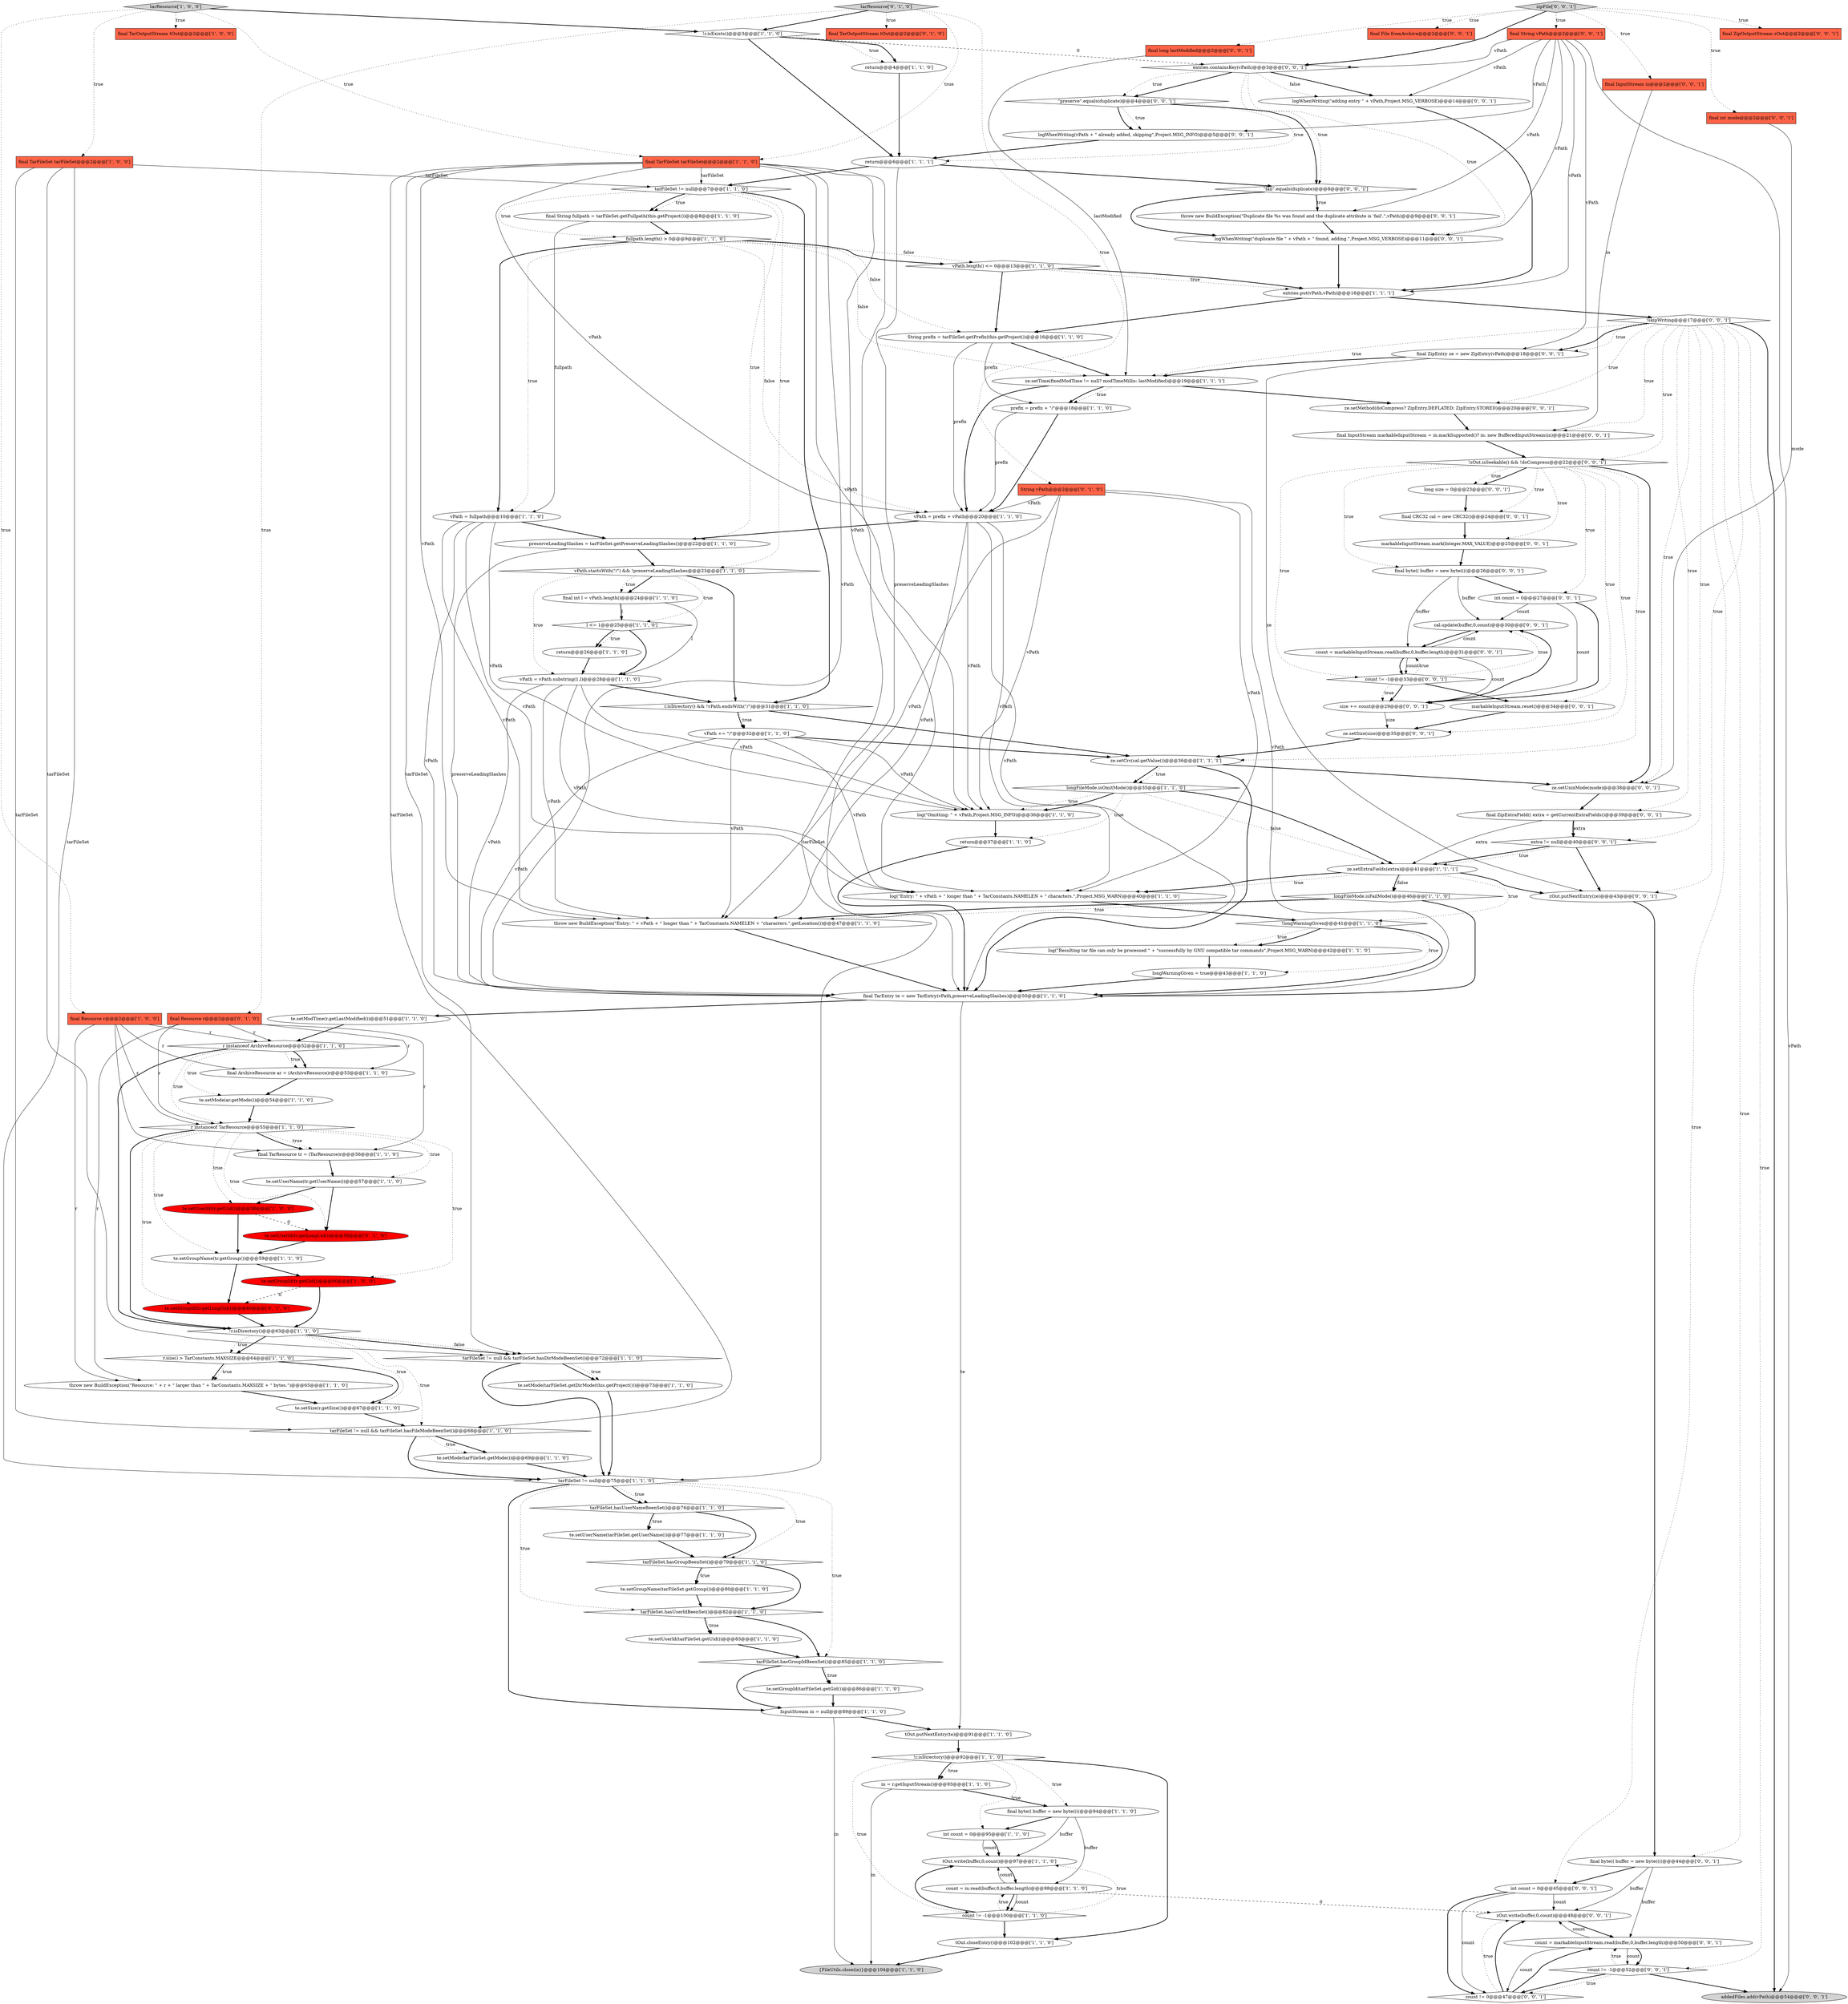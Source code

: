 digraph {
23 [style = filled, label = "r.isDirectory() && !vPath.endsWith(\"/\")@@@31@@@['1', '1', '0']", fillcolor = white, shape = diamond image = "AAA0AAABBB1BBB"];
80 [style = filled, label = "te.setUserId(tr.getLongUid())@@@58@@@['0', '1', '0']", fillcolor = red, shape = ellipse image = "AAA1AAABBB2BBB"];
21 [style = filled, label = "longWarningGiven = true@@@43@@@['1', '1', '0']", fillcolor = white, shape = ellipse image = "AAA0AAABBB1BBB"];
15 [style = filled, label = "throw new BuildException(\"Resource: \" + r + \" larger than \" + TarConstants.MAXSIZE + \" bytes.\")@@@65@@@['1', '1', '0']", fillcolor = white, shape = ellipse image = "AAA0AAABBB1BBB"];
29 [style = filled, label = "!longWarningGiven@@@41@@@['1', '1', '0']", fillcolor = white, shape = diamond image = "AAA0AAABBB1BBB"];
89 [style = filled, label = "final long lastModified@@@2@@@['0', '0', '1']", fillcolor = tomato, shape = box image = "AAA0AAABBB3BBB"];
88 [style = filled, label = "logWhenWriting(vPath + \" already added, skipping\",Project.MSG_INFO)@@@5@@@['0', '0', '1']", fillcolor = white, shape = ellipse image = "AAA0AAABBB3BBB"];
99 [style = filled, label = "ze.setUnixMode(mode)@@@38@@@['0', '0', '1']", fillcolor = white, shape = ellipse image = "AAA0AAABBB3BBB"];
110 [style = filled, label = "final byte(( buffer = new byte((((@@@44@@@['0', '0', '1']", fillcolor = white, shape = ellipse image = "AAA0AAABBB3BBB"];
43 [style = filled, label = "tarFileSet != null && tarFileSet.hasDirModeBeenSet()@@@72@@@['1', '1', '0']", fillcolor = white, shape = diamond image = "AAA0AAABBB1BBB"];
70 [style = filled, label = "vPath = fullpath@@@10@@@['1', '1', '0']", fillcolor = white, shape = ellipse image = "AAA0AAABBB1BBB"];
59 [style = filled, label = "te.setUserName(tr.getUserName())@@@57@@@['1', '1', '0']", fillcolor = white, shape = ellipse image = "AAA0AAABBB1BBB"];
67 [style = filled, label = "tOut.closeEntry()@@@102@@@['1', '1', '0']", fillcolor = white, shape = ellipse image = "AAA0AAABBB1BBB"];
122 [style = filled, label = "zOut.write(buffer,0,count)@@@48@@@['0', '0', '1']", fillcolor = white, shape = ellipse image = "AAA0AAABBB3BBB"];
58 [style = filled, label = "prefix = prefix + \"/\"@@@18@@@['1', '1', '0']", fillcolor = white, shape = ellipse image = "AAA0AAABBB1BBB"];
95 [style = filled, label = "extra != null@@@40@@@['0', '0', '1']", fillcolor = white, shape = diamond image = "AAA0AAABBB3BBB"];
104 [style = filled, label = "final ZipEntry ze = new ZipEntry(vPath)@@@18@@@['0', '0', '1']", fillcolor = white, shape = ellipse image = "AAA0AAABBB3BBB"];
14 [style = filled, label = "r instanceof TarResource@@@55@@@['1', '1', '0']", fillcolor = white, shape = diamond image = "AAA0AAABBB1BBB"];
100 [style = filled, label = "final ZipExtraField(( extra = getCurrentExtraFields()@@@39@@@['0', '0', '1']", fillcolor = white, shape = ellipse image = "AAA0AAABBB3BBB"];
117 [style = filled, label = "\"fail\".equals(duplicate)@@@8@@@['0', '0', '1']", fillcolor = white, shape = diamond image = "AAA0AAABBB3BBB"];
109 [style = filled, label = "cal.update(buffer,0,count)@@@30@@@['0', '0', '1']", fillcolor = white, shape = ellipse image = "AAA0AAABBB3BBB"];
51 [style = filled, label = "fullpath.length() > 0@@@9@@@['1', '1', '0']", fillcolor = white, shape = diamond image = "AAA0AAABBB1BBB"];
64 [style = filled, label = "return@@@4@@@['1', '1', '0']", fillcolor = white, shape = ellipse image = "AAA0AAABBB1BBB"];
50 [style = filled, label = "{FileUtils.close(in)}@@@104@@@['1', '1', '0']", fillcolor = lightgray, shape = ellipse image = "AAA0AAABBB1BBB"];
118 [style = filled, label = "count = markableInputStream.read(buffer,0,buffer.length)@@@31@@@['0', '0', '1']", fillcolor = white, shape = ellipse image = "AAA0AAABBB3BBB"];
46 [style = filled, label = "return@@@26@@@['1', '1', '0']", fillcolor = white, shape = ellipse image = "AAA0AAABBB1BBB"];
108 [style = filled, label = "long size = 0@@@23@@@['0', '0', '1']", fillcolor = white, shape = ellipse image = "AAA0AAABBB3BBB"];
114 [style = filled, label = "size += count@@@29@@@['0', '0', '1']", fillcolor = white, shape = ellipse image = "AAA0AAABBB3BBB"];
98 [style = filled, label = "int count = 0@@@45@@@['0', '0', '1']", fillcolor = white, shape = ellipse image = "AAA0AAABBB3BBB"];
69 [style = filled, label = "longFileMode.isFailMode()@@@46@@@['1', '1', '0']", fillcolor = white, shape = diamond image = "AAA0AAABBB1BBB"];
10 [style = filled, label = "vPath += \"/\"@@@32@@@['1', '1', '0']", fillcolor = white, shape = ellipse image = "AAA0AAABBB1BBB"];
34 [style = filled, label = "final int l = vPath.length()@@@24@@@['1', '1', '0']", fillcolor = white, shape = ellipse image = "AAA0AAABBB1BBB"];
53 [style = filled, label = "longFileMode.isOmitMode()@@@35@@@['1', '1', '0']", fillcolor = white, shape = diamond image = "AAA0AAABBB1BBB"];
73 [style = filled, label = "tarResource['1', '0', '0']", fillcolor = lightgray, shape = diamond image = "AAA0AAABBB1BBB"];
36 [style = filled, label = "log(\"Resulting tar file can only be processed \" + \"successfully by GNU compatible tar commands\",Project.MSG_WARN)@@@42@@@['1', '1', '0']", fillcolor = white, shape = ellipse image = "AAA0AAABBB1BBB"];
20 [style = filled, label = "tarFileSet != null@@@75@@@['1', '1', '0']", fillcolor = white, shape = diamond image = "AAA0AAABBB1BBB"];
54 [style = filled, label = "ze.setCrc(cal.getValue())@@@36@@@['1', '1', '1']", fillcolor = white, shape = ellipse image = "AAA0AAABBB1BBB"];
92 [style = filled, label = "\"preserve\".equals(duplicate)@@@4@@@['0', '0', '1']", fillcolor = white, shape = diamond image = "AAA0AAABBB3BBB"];
103 [style = filled, label = "final ZipOutputStream zOut@@@2@@@['0', '0', '1']", fillcolor = tomato, shape = box image = "AAA0AAABBB3BBB"];
96 [style = filled, label = "markableInputStream.mark(Integer.MAX_VALUE)@@@25@@@['0', '0', '1']", fillcolor = white, shape = ellipse image = "AAA0AAABBB3BBB"];
28 [style = filled, label = "entries.put(vPath,vPath)@@@16@@@['1', '1', '1']", fillcolor = white, shape = ellipse image = "AAA0AAABBB1BBB"];
3 [style = filled, label = "ze.setTime(fixedModTime != null? modTimeMillis: lastModified)@@@19@@@['1', '1', '1']", fillcolor = white, shape = ellipse image = "AAA0AAABBB1BBB"];
79 [style = filled, label = "final Resource r@@@2@@@['0', '1', '0']", fillcolor = tomato, shape = box image = "AAA0AAABBB2BBB"];
76 [style = filled, label = "te.setGroupId(tr.getLongGid())@@@60@@@['0', '1', '0']", fillcolor = red, shape = ellipse image = "AAA1AAABBB2BBB"];
16 [style = filled, label = "tOut.write(buffer,0,count)@@@97@@@['1', '1', '0']", fillcolor = white, shape = ellipse image = "AAA0AAABBB1BBB"];
93 [style = filled, label = "throw new BuildException(\"Duplicate file %s was found and the duplicate attribute is 'fail'.\",vPath)@@@9@@@['0', '0', '1']", fillcolor = white, shape = ellipse image = "AAA0AAABBB3BBB"];
32 [style = filled, label = "int count = 0@@@95@@@['1', '1', '0']", fillcolor = white, shape = ellipse image = "AAA0AAABBB1BBB"];
39 [style = filled, label = "te.setUserId(tarFileSet.getUid())@@@83@@@['1', '1', '0']", fillcolor = white, shape = ellipse image = "AAA0AAABBB1BBB"];
1 [style = filled, label = "ze.setExtraFields(extra)@@@41@@@['1', '1', '1']", fillcolor = white, shape = ellipse image = "AAA0AAABBB1BBB"];
112 [style = filled, label = "ze.setSize(size)@@@35@@@['0', '0', '1']", fillcolor = white, shape = ellipse image = "AAA0AAABBB3BBB"];
105 [style = filled, label = "count != -1@@@33@@@['0', '0', '1']", fillcolor = white, shape = diamond image = "AAA0AAABBB3BBB"];
45 [style = filled, label = "te.setModTime(r.getLastModified())@@@51@@@['1', '1', '0']", fillcolor = white, shape = ellipse image = "AAA0AAABBB1BBB"];
35 [style = filled, label = "te.setGroupId(tr.getGid())@@@60@@@['1', '0', '0']", fillcolor = red, shape = ellipse image = "AAA1AAABBB1BBB"];
0 [style = filled, label = "vPath.length() <= 0@@@13@@@['1', '1', '0']", fillcolor = white, shape = diamond image = "AAA0AAABBB1BBB"];
5 [style = filled, label = "return@@@6@@@['1', '1', '1']", fillcolor = white, shape = ellipse image = "AAA0AAABBB1BBB"];
78 [style = filled, label = "String vPath@@@2@@@['0', '1', '0']", fillcolor = tomato, shape = box image = "AAA0AAABBB2BBB"];
74 [style = filled, label = "return@@@37@@@['1', '1', '0']", fillcolor = white, shape = ellipse image = "AAA0AAABBB1BBB"];
86 [style = filled, label = "!skipWriting@@@17@@@['0', '0', '1']", fillcolor = white, shape = diamond image = "AAA0AAABBB3BBB"];
87 [style = filled, label = "logWhenWriting(\"duplicate file \" + vPath + \" found, adding.\",Project.MSG_VERBOSE)@@@11@@@['0', '0', '1']", fillcolor = white, shape = ellipse image = "AAA0AAABBB3BBB"];
11 [style = filled, label = "te.setMode(ar.getMode())@@@54@@@['1', '1', '0']", fillcolor = white, shape = ellipse image = "AAA0AAABBB1BBB"];
85 [style = filled, label = "final String vPath@@@2@@@['0', '0', '1']", fillcolor = tomato, shape = box image = "AAA0AAABBB3BBB"];
24 [style = filled, label = "tarFileSet != null@@@7@@@['1', '1', '0']", fillcolor = white, shape = diamond image = "AAA0AAABBB1BBB"];
101 [style = filled, label = "final InputStream in@@@2@@@['0', '0', '1']", fillcolor = tomato, shape = box image = "AAA0AAABBB3BBB"];
52 [style = filled, label = "!r.isDirectory()@@@92@@@['1', '1', '0']", fillcolor = white, shape = diamond image = "AAA0AAABBB1BBB"];
107 [style = filled, label = "!zOut.isSeekable() && !doCompress@@@22@@@['0', '0', '1']", fillcolor = white, shape = diamond image = "AAA0AAABBB3BBB"];
72 [style = filled, label = "log(\"Entry: \" + vPath + \" longer than \" + TarConstants.NAMELEN + \" characters.\",Project.MSG_WARN)@@@40@@@['1', '1', '0']", fillcolor = white, shape = ellipse image = "AAA0AAABBB1BBB"];
116 [style = filled, label = "count != -1@@@52@@@['0', '0', '1']", fillcolor = white, shape = diamond image = "AAA0AAABBB3BBB"];
42 [style = filled, label = "te.setUserName(tarFileSet.getUserName())@@@77@@@['1', '1', '0']", fillcolor = white, shape = ellipse image = "AAA0AAABBB1BBB"];
97 [style = filled, label = "addedFiles.add(vPath)@@@54@@@['0', '0', '1']", fillcolor = lightgray, shape = ellipse image = "AAA0AAABBB3BBB"];
2 [style = filled, label = "InputStream in = null@@@89@@@['1', '1', '0']", fillcolor = white, shape = ellipse image = "AAA0AAABBB1BBB"];
121 [style = filled, label = "count != 0@@@47@@@['0', '0', '1']", fillcolor = white, shape = diamond image = "AAA0AAABBB3BBB"];
113 [style = filled, label = "final CRC32 cal = new CRC32()@@@24@@@['0', '0', '1']", fillcolor = white, shape = ellipse image = "AAA0AAABBB3BBB"];
17 [style = filled, label = "te.setMode(tarFileSet.getDirMode(this.getProject()))@@@73@@@['1', '1', '0']", fillcolor = white, shape = ellipse image = "AAA0AAABBB1BBB"];
19 [style = filled, label = "final byte(( buffer = new byte((((@@@94@@@['1', '1', '0']", fillcolor = white, shape = ellipse image = "AAA0AAABBB1BBB"];
30 [style = filled, label = "final TarFileSet tarFileSet@@@2@@@['1', '0', '0']", fillcolor = tomato, shape = box image = "AAA0AAABBB1BBB"];
71 [style = filled, label = "log(\"Omitting: \" + vPath,Project.MSG_INFO)@@@36@@@['1', '1', '0']", fillcolor = white, shape = ellipse image = "AAA0AAABBB1BBB"];
65 [style = filled, label = "te.setUserId(tr.getUid())@@@58@@@['1', '0', '0']", fillcolor = red, shape = ellipse image = "AAA1AAABBB1BBB"];
111 [style = filled, label = "ze.setMethod(doCompress? ZipEntry.DEFLATED: ZipEntry.STORED)@@@20@@@['0', '0', '1']", fillcolor = white, shape = ellipse image = "AAA0AAABBB3BBB"];
115 [style = filled, label = "entries.containsKey(vPath)@@@3@@@['0', '0', '1']", fillcolor = white, shape = diamond image = "AAA0AAABBB3BBB"];
13 [style = filled, label = "final TarOutputStream tOut@@@2@@@['1', '0', '0']", fillcolor = tomato, shape = box image = "AAA0AAABBB1BBB"];
41 [style = filled, label = "r instanceof ArchiveResource@@@52@@@['1', '1', '0']", fillcolor = white, shape = diamond image = "AAA0AAABBB1BBB"];
61 [style = filled, label = "final TarResource tr = (TarResource)r@@@56@@@['1', '1', '0']", fillcolor = white, shape = ellipse image = "AAA0AAABBB1BBB"];
83 [style = filled, label = "zOut.putNextEntry(ze)@@@43@@@['0', '0', '1']", fillcolor = white, shape = ellipse image = "AAA0AAABBB3BBB"];
62 [style = filled, label = "tarFileSet != null && tarFileSet.hasFileModeBeenSet()@@@68@@@['1', '1', '0']", fillcolor = white, shape = diamond image = "AAA0AAABBB1BBB"];
91 [style = filled, label = "final byte(( buffer = new byte((((@@@26@@@['0', '0', '1']", fillcolor = white, shape = ellipse image = "AAA0AAABBB3BBB"];
119 [style = filled, label = "zipFile['0', '0', '1']", fillcolor = lightgray, shape = diamond image = "AAA0AAABBB3BBB"];
84 [style = filled, label = "final File fromArchive@@@2@@@['0', '0', '1']", fillcolor = tomato, shape = box image = "AAA0AAABBB3BBB"];
26 [style = filled, label = "final Resource r@@@2@@@['1', '0', '0']", fillcolor = tomato, shape = box image = "AAA0AAABBB1BBB"];
49 [style = filled, label = "tarFileSet.hasGroupBeenSet()@@@79@@@['1', '1', '0']", fillcolor = white, shape = diamond image = "AAA0AAABBB1BBB"];
56 [style = filled, label = "String prefix = tarFileSet.getPrefix(this.getProject())@@@16@@@['1', '1', '0']", fillcolor = white, shape = ellipse image = "AAA0AAABBB1BBB"];
37 [style = filled, label = "in = r.getInputStream()@@@93@@@['1', '1', '0']", fillcolor = white, shape = ellipse image = "AAA0AAABBB1BBB"];
8 [style = filled, label = "tarFileSet.hasGroupIdBeenSet()@@@85@@@['1', '1', '0']", fillcolor = white, shape = diamond image = "AAA0AAABBB1BBB"];
25 [style = filled, label = "vPath.startsWith(\"/\") && !preserveLeadingSlashes@@@23@@@['1', '1', '0']", fillcolor = white, shape = diamond image = "AAA0AAABBB1BBB"];
12 [style = filled, label = "final TarEntry te = new TarEntry(vPath,preserveLeadingSlashes)@@@50@@@['1', '1', '0']", fillcolor = white, shape = ellipse image = "AAA0AAABBB1BBB"];
81 [style = filled, label = "tarResource['0', '1', '0']", fillcolor = lightgray, shape = diamond image = "AAA0AAABBB2BBB"];
18 [style = filled, label = "!r.isExists()@@@3@@@['1', '1', '0']", fillcolor = white, shape = diamond image = "AAA0AAABBB1BBB"];
31 [style = filled, label = "te.setGroupName(tr.getGroup())@@@59@@@['1', '1', '0']", fillcolor = white, shape = ellipse image = "AAA0AAABBB1BBB"];
60 [style = filled, label = "vPath = prefix + vPath@@@20@@@['1', '1', '0']", fillcolor = white, shape = ellipse image = "AAA0AAABBB1BBB"];
94 [style = filled, label = "final int mode@@@2@@@['0', '0', '1']", fillcolor = tomato, shape = box image = "AAA0AAABBB3BBB"];
77 [style = filled, label = "final TarOutputStream tOut@@@2@@@['0', '1', '0']", fillcolor = tomato, shape = box image = "AAA0AAABBB2BBB"];
6 [style = filled, label = "!r.isDirectory()@@@63@@@['1', '1', '0']", fillcolor = white, shape = diamond image = "AAA0AAABBB1BBB"];
9 [style = filled, label = "tOut.putNextEntry(te)@@@91@@@['1', '1', '0']", fillcolor = white, shape = ellipse image = "AAA0AAABBB1BBB"];
48 [style = filled, label = "count = in.read(buffer,0,buffer.length)@@@98@@@['1', '1', '0']", fillcolor = white, shape = ellipse image = "AAA0AAABBB1BBB"];
27 [style = filled, label = "throw new BuildException(\"Entry: \" + vPath + \" longer than \" + TarConstants.NAMELEN + \"characters.\",getLocation())@@@47@@@['1', '1', '0']", fillcolor = white, shape = ellipse image = "AAA0AAABBB1BBB"];
44 [style = filled, label = "tarFileSet.hasUserIdBeenSet()@@@82@@@['1', '1', '0']", fillcolor = white, shape = diamond image = "AAA0AAABBB1BBB"];
75 [style = filled, label = "vPath = vPath.substring(1,l)@@@28@@@['1', '1', '0']", fillcolor = white, shape = ellipse image = "AAA0AAABBB1BBB"];
66 [style = filled, label = "l <= 1@@@25@@@['1', '1', '0']", fillcolor = white, shape = diamond image = "AAA0AAABBB1BBB"];
55 [style = filled, label = "tarFileSet.hasUserNameBeenSet()@@@76@@@['1', '1', '0']", fillcolor = white, shape = diamond image = "AAA0AAABBB1BBB"];
38 [style = filled, label = "count != -1@@@100@@@['1', '1', '0']", fillcolor = white, shape = diamond image = "AAA0AAABBB1BBB"];
106 [style = filled, label = "logWhenWriting(\"adding entry \" + vPath,Project.MSG_VERBOSE)@@@14@@@['0', '0', '1']", fillcolor = white, shape = ellipse image = "AAA0AAABBB3BBB"];
22 [style = filled, label = "te.setSize(r.getSize())@@@67@@@['1', '1', '0']", fillcolor = white, shape = ellipse image = "AAA0AAABBB1BBB"];
33 [style = filled, label = "final TarFileSet tarFileSet@@@2@@@['1', '1', '0']", fillcolor = tomato, shape = box image = "AAA0AAABBB1BBB"];
7 [style = filled, label = "te.setGroupId(tarFileSet.getGid())@@@86@@@['1', '1', '0']", fillcolor = white, shape = ellipse image = "AAA0AAABBB1BBB"];
57 [style = filled, label = "te.setMode(tarFileSet.getMode())@@@69@@@['1', '1', '0']", fillcolor = white, shape = ellipse image = "AAA0AAABBB1BBB"];
68 [style = filled, label = "final ArchiveResource ar = (ArchiveResource)r@@@53@@@['1', '1', '0']", fillcolor = white, shape = ellipse image = "AAA0AAABBB1BBB"];
40 [style = filled, label = "preserveLeadingSlashes = tarFileSet.getPreserveLeadingSlashes()@@@22@@@['1', '1', '0']", fillcolor = white, shape = ellipse image = "AAA0AAABBB1BBB"];
90 [style = filled, label = "int count = 0@@@27@@@['0', '0', '1']", fillcolor = white, shape = ellipse image = "AAA0AAABBB3BBB"];
102 [style = filled, label = "final InputStream markableInputStream = in.markSupported()? in: new BufferedInputStream(in)@@@21@@@['0', '0', '1']", fillcolor = white, shape = ellipse image = "AAA0AAABBB3BBB"];
4 [style = filled, label = "r.size() > TarConstants.MAXSIZE@@@64@@@['1', '1', '0']", fillcolor = white, shape = diamond image = "AAA0AAABBB1BBB"];
120 [style = filled, label = "count = markableInputStream.read(buffer,0,buffer.length)@@@50@@@['0', '0', '1']", fillcolor = white, shape = ellipse image = "AAA0AAABBB3BBB"];
82 [style = filled, label = "markableInputStream.reset()@@@34@@@['0', '0', '1']", fillcolor = white, shape = ellipse image = "AAA0AAABBB3BBB"];
63 [style = filled, label = "te.setGroupName(tarFileSet.getGroup())@@@80@@@['1', '1', '0']", fillcolor = white, shape = ellipse image = "AAA0AAABBB1BBB"];
47 [style = filled, label = "final String fullpath = tarFileSet.getFullpath(this.getProject())@@@8@@@['1', '1', '0']", fillcolor = white, shape = ellipse image = "AAA0AAABBB1BBB"];
25->34 [style = bold, label=""];
24->25 [style = dotted, label="true"];
11->14 [style = bold, label=""];
110->120 [style = solid, label="buffer"];
79->68 [style = solid, label="r"];
4->15 [style = bold, label=""];
117->87 [style = bold, label=""];
81->78 [style = dotted, label="true"];
79->15 [style = solid, label="r"];
90->109 [style = solid, label="count"];
41->14 [style = dotted, label="true"];
70->12 [style = solid, label="vPath"];
119->84 [style = dotted, label="true"];
92->117 [style = bold, label=""];
33->24 [style = solid, label="tarFileSet"];
47->70 [style = solid, label="fullpath"];
105->114 [style = bold, label=""];
86->98 [style = dotted, label="true"];
31->35 [style = bold, label=""];
75->23 [style = bold, label=""];
115->87 [style = dotted, label="true"];
121->122 [style = dotted, label="true"];
51->56 [style = dotted, label="false"];
69->12 [style = bold, label=""];
41->11 [style = dotted, label="true"];
108->113 [style = bold, label=""];
51->70 [style = dotted, label="true"];
107->108 [style = dotted, label="true"];
85->104 [style = solid, label="vPath"];
94->99 [style = solid, label="mode"];
51->0 [style = bold, label=""];
41->6 [style = bold, label=""];
25->75 [style = dotted, label="true"];
62->20 [style = bold, label=""];
6->4 [style = bold, label=""];
100->95 [style = solid, label="extra"];
115->106 [style = bold, label=""];
26->61 [style = solid, label="r"];
7->2 [style = bold, label=""];
31->76 [style = bold, label=""];
40->12 [style = solid, label="preserveLeadingSlashes"];
23->10 [style = bold, label=""];
122->120 [style = bold, label=""];
4->22 [style = bold, label=""];
14->6 [style = bold, label=""];
1->69 [style = dotted, label="false"];
118->105 [style = bold, label=""];
116->121 [style = dotted, label="true"];
102->107 [style = bold, label=""];
115->92 [style = bold, label=""];
60->72 [style = solid, label="vPath"];
53->74 [style = dotted, label="true"];
65->31 [style = bold, label=""];
24->47 [style = dotted, label="true"];
116->120 [style = dotted, label="true"];
85->106 [style = solid, label="vPath"];
69->27 [style = dotted, label="true"];
6->22 [style = dotted, label="true"];
85->87 [style = solid, label="vPath"];
107->54 [style = dotted, label="true"];
26->15 [style = solid, label="r"];
80->31 [style = bold, label=""];
43->17 [style = bold, label=""];
86->111 [style = dotted, label="true"];
66->75 [style = bold, label=""];
20->44 [style = dotted, label="true"];
19->32 [style = bold, label=""];
46->75 [style = bold, label=""];
8->2 [style = bold, label=""];
119->103 [style = dotted, label="true"];
118->109 [style = solid, label="count"];
41->68 [style = dotted, label="true"];
105->114 [style = dotted, label="true"];
32->16 [style = solid, label="count"];
33->20 [style = solid, label="tarFileSet"];
56->58 [style = solid, label="prefix"];
0->28 [style = dotted, label="true"];
66->46 [style = dotted, label="true"];
52->38 [style = dotted, label="true"];
107->108 [style = bold, label=""];
88->5 [style = bold, label=""];
28->86 [style = bold, label=""];
95->83 [style = bold, label=""];
35->76 [style = dashed, label="0"];
62->57 [style = bold, label=""];
86->97 [style = bold, label=""];
65->80 [style = dashed, label="0"];
93->87 [style = bold, label=""];
28->56 [style = bold, label=""];
20->2 [style = bold, label=""];
29->12 [style = bold, label=""];
6->4 [style = dotted, label="true"];
0->56 [style = bold, label=""];
112->54 [style = bold, label=""];
18->5 [style = bold, label=""];
14->80 [style = dotted, label="true"];
14->35 [style = dotted, label="true"];
34->66 [style = solid, label="l"];
81->79 [style = dotted, label="true"];
0->28 [style = bold, label=""];
86->3 [style = dotted, label="true"];
3->60 [style = bold, label=""];
86->99 [style = dotted, label="true"];
43->17 [style = dotted, label="true"];
62->57 [style = dotted, label="true"];
6->62 [style = dotted, label="true"];
55->49 [style = bold, label=""];
10->54 [style = bold, label=""];
73->33 [style = dotted, label="true"];
119->85 [style = dotted, label="true"];
52->37 [style = dotted, label="true"];
58->60 [style = bold, label=""];
70->72 [style = solid, label="vPath"];
107->90 [style = dotted, label="true"];
51->60 [style = dotted, label="false"];
79->14 [style = solid, label="r"];
38->16 [style = dotted, label="true"];
98->121 [style = solid, label="count"];
118->105 [style = solid, label="count"];
10->12 [style = solid, label="vPath"];
109->118 [style = bold, label=""];
29->36 [style = dotted, label="true"];
119->115 [style = bold, label=""];
26->41 [style = solid, label="r"];
30->24 [style = solid, label="tarFileSet"];
34->75 [style = solid, label="l"];
73->13 [style = dotted, label="true"];
48->122 [style = dashed, label="0"];
86->100 [style = dotted, label="true"];
39->8 [style = bold, label=""];
8->7 [style = dotted, label="true"];
86->110 [style = dotted, label="true"];
74->12 [style = bold, label=""];
3->58 [style = dotted, label="true"];
95->1 [style = bold, label=""];
19->16 [style = solid, label="buffer"];
3->58 [style = bold, label=""];
70->40 [style = bold, label=""];
91->90 [style = bold, label=""];
100->1 [style = solid, label="extra"];
59->65 [style = bold, label=""];
86->95 [style = dotted, label="true"];
110->122 [style = solid, label="buffer"];
2->50 [style = solid, label="in"];
32->16 [style = bold, label=""];
120->116 [style = bold, label=""];
20->55 [style = dotted, label="true"];
92->5 [style = dotted, label="true"];
107->112 [style = dotted, label="true"];
114->109 [style = bold, label=""];
26->68 [style = solid, label="r"];
18->64 [style = dotted, label="true"];
73->30 [style = dotted, label="true"];
38->67 [style = bold, label=""];
10->71 [style = solid, label="vPath"];
79->41 [style = solid, label="r"];
86->107 [style = dotted, label="true"];
75->12 [style = solid, label="vPath"];
20->8 [style = dotted, label="true"];
53->71 [style = dotted, label="true"];
30->43 [style = solid, label="tarFileSet"];
70->27 [style = solid, label="vPath"];
114->112 [style = solid, label="size"];
8->7 [style = bold, label=""];
1->29 [style = dotted, label="true"];
51->70 [style = bold, label=""];
67->50 [style = bold, label=""];
58->60 [style = solid, label="prefix"];
86->104 [style = dotted, label="true"];
14->31 [style = dotted, label="true"];
81->77 [style = dotted, label="true"];
37->19 [style = bold, label=""];
120->121 [style = solid, label="count"];
14->61 [style = dotted, label="true"];
64->5 [style = bold, label=""];
86->104 [style = bold, label=""];
110->98 [style = bold, label=""];
30->20 [style = solid, label="tarFileSet"];
6->43 [style = bold, label=""];
116->121 [style = bold, label=""];
18->64 [style = bold, label=""];
56->3 [style = bold, label=""];
72->29 [style = bold, label=""];
40->25 [style = bold, label=""];
57->20 [style = bold, label=""];
61->59 [style = bold, label=""];
79->61 [style = solid, label="r"];
14->76 [style = dotted, label="true"];
71->74 [style = bold, label=""];
52->67 [style = bold, label=""];
18->115 [style = dashed, label="0"];
5->12 [style = solid, label="preserveLeadingSlashes"];
78->72 [style = solid, label="vPath"];
20->49 [style = dotted, label="true"];
115->106 [style = dotted, label="false"];
9->52 [style = bold, label=""];
119->94 [style = dotted, label="true"];
85->28 [style = solid, label="vPath"];
33->12 [style = solid, label="vPath"];
78->60 [style = solid, label="vPath"];
104->3 [style = bold, label=""];
14->59 [style = dotted, label="true"];
82->112 [style = bold, label=""];
54->99 [style = bold, label=""];
119->89 [style = dotted, label="true"];
2->9 [style = bold, label=""];
24->47 [style = bold, label=""];
10->27 [style = solid, label="vPath"];
91->109 [style = solid, label="buffer"];
6->43 [style = dotted, label="false"];
1->72 [style = bold, label=""];
105->82 [style = bold, label=""];
86->102 [style = dotted, label="true"];
14->61 [style = bold, label=""];
118->114 [style = solid, label="count"];
115->117 [style = dotted, label="true"];
24->51 [style = dotted, label="true"];
59->80 [style = bold, label=""];
23->54 [style = bold, label=""];
30->62 [style = solid, label="tarFileSet"];
107->105 [style = dotted, label="true"];
3->111 [style = bold, label=""];
70->71 [style = solid, label="vPath"];
49->44 [style = bold, label=""];
41->68 [style = bold, label=""];
51->3 [style = dotted, label="false"];
38->16 [style = bold, label=""];
44->39 [style = dotted, label="true"];
33->27 [style = solid, label="vPath"];
55->42 [style = bold, label=""];
56->60 [style = solid, label="prefix"];
10->72 [style = solid, label="vPath"];
107->91 [style = dotted, label="true"];
99->100 [style = bold, label=""];
120->122 [style = solid, label="count"];
96->91 [style = bold, label=""];
100->95 [style = bold, label=""];
75->27 [style = solid, label="vPath"];
5->117 [style = bold, label=""];
5->24 [style = bold, label=""];
33->62 [style = solid, label="tarFileSet"];
49->63 [style = dotted, label="true"];
53->1 [style = bold, label=""];
81->18 [style = bold, label=""];
24->40 [style = dotted, label="true"];
78->71 [style = solid, label="vPath"];
48->16 [style = solid, label="count"];
116->97 [style = bold, label=""];
63->44 [style = bold, label=""];
60->27 [style = solid, label="vPath"];
1->72 [style = dotted, label="true"];
34->66 [style = bold, label=""];
105->118 [style = dotted, label="true"];
25->34 [style = dotted, label="true"];
117->93 [style = bold, label=""];
121->120 [style = bold, label=""];
107->113 [style = dotted, label="true"];
81->33 [style = dotted, label="true"];
51->0 [style = dotted, label="false"];
107->96 [style = dotted, label="true"];
90->114 [style = solid, label="count"];
36->21 [style = bold, label=""];
120->116 [style = solid, label="count"];
48->38 [style = bold, label=""];
73->18 [style = bold, label=""];
107->82 [style = dotted, label="true"];
113->96 [style = bold, label=""];
89->3 [style = solid, label="lastModified"];
1->69 [style = bold, label=""];
12->45 [style = bold, label=""];
44->8 [style = bold, label=""];
12->9 [style = solid, label="te"];
85->97 [style = solid, label="vPath"];
117->93 [style = dotted, label="true"];
115->92 [style = dotted, label="true"];
38->48 [style = dotted, label="true"];
107->99 [style = bold, label=""];
47->51 [style = bold, label=""];
54->53 [style = bold, label=""];
49->63 [style = bold, label=""];
85->93 [style = solid, label="vPath"];
98->121 [style = bold, label=""];
68->11 [style = bold, label=""];
17->20 [style = bold, label=""];
29->36 [style = bold, label=""];
45->41 [style = bold, label=""];
101->102 [style = solid, label="in"];
66->46 [style = bold, label=""];
85->88 [style = solid, label="vPath"];
27->12 [style = bold, label=""];
33->43 [style = solid, label="tarFileSet"];
52->37 [style = bold, label=""];
54->12 [style = bold, label=""];
60->12 [style = solid, label="vPath"];
52->32 [style = dotted, label="true"];
98->122 [style = solid, label="count"];
92->88 [style = dotted, label="true"];
105->109 [style = dotted, label="true"];
54->53 [style = dotted, label="true"];
95->1 [style = dotted, label="true"];
1->83 [style = bold, label=""];
19->48 [style = solid, label="buffer"];
91->118 [style = solid, label="buffer"];
33->60 [style = solid, label="vPath"];
26->14 [style = solid, label="r"];
29->21 [style = dotted, label="true"];
33->72 [style = solid, label="vPath"];
73->26 [style = dotted, label="true"];
75->72 [style = solid, label="vPath"];
85->115 [style = solid, label="vPath"];
111->102 [style = bold, label=""];
25->66 [style = dotted, label="true"];
43->20 [style = bold, label=""];
55->42 [style = dotted, label="true"];
119->101 [style = dotted, label="true"];
4->15 [style = dotted, label="true"];
52->19 [style = dotted, label="true"];
15->22 [style = bold, label=""];
21->12 [style = bold, label=""];
86->116 [style = dotted, label="true"];
23->10 [style = dotted, label="true"];
69->27 [style = bold, label=""];
16->48 [style = bold, label=""];
75->71 [style = solid, label="vPath"];
78->12 [style = solid, label="vPath"];
60->71 [style = solid, label="vPath"];
53->1 [style = dotted, label="false"];
14->65 [style = dotted, label="true"];
33->71 [style = solid, label="vPath"];
83->110 [style = bold, label=""];
24->23 [style = bold, label=""];
104->83 [style = solid, label="ze"];
35->6 [style = bold, label=""];
25->23 [style = bold, label=""];
92->88 [style = bold, label=""];
37->50 [style = solid, label="in"];
76->6 [style = bold, label=""];
44->39 [style = bold, label=""];
20->55 [style = bold, label=""];
53->71 [style = bold, label=""];
106->28 [style = bold, label=""];
78->27 [style = solid, label="vPath"];
22->62 [style = bold, label=""];
60->40 [style = bold, label=""];
87->28 [style = bold, label=""];
121->122 [style = bold, label=""];
86->83 [style = dotted, label="true"];
42->49 [style = bold, label=""];
48->38 [style = solid, label="count"];
90->114 [style = bold, label=""];
}
